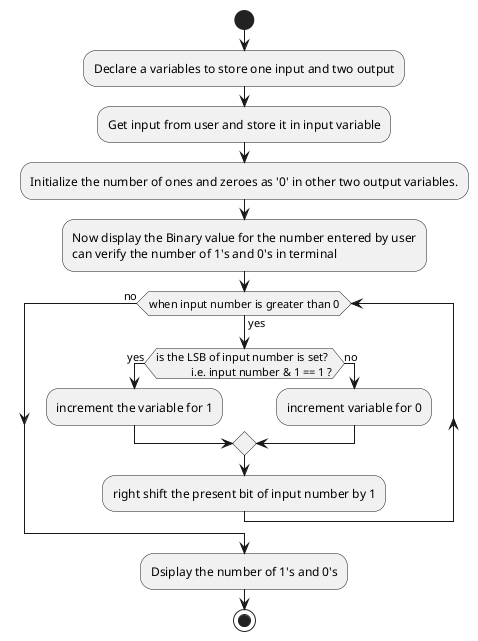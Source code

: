 @startuml

start

:Declare a variables to store one input and two output;
:Get input from user and store it in input variable;
:Initialize the number of ones and zeroes as '0' in other two output variables.;
:Now display the Binary value for the number entered by user
can verify the number of 1's and 0's in terminal;
while (when input number is greater than 0) is (yes)
    if (is the LSB of input number is set?\n            i.e. input number & 1 == 1 ?) then (yes)
    :increment the variable for 1;
    else (no)
    :increment variable for 0;
    endif
:right shift the present bit of input number by 1;
endwhile (no)
:Dsiplay the number of 1's and 0's;

stop

@enduml